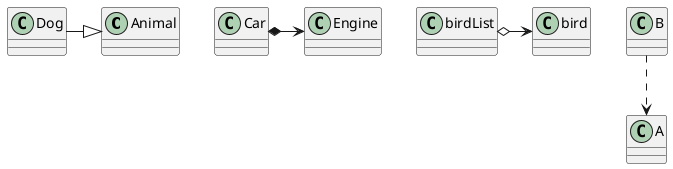 @startuml
'https://plantuml.com/class-diagram

class Animal{}
class Dog{}

/'继承'/
Dog -|> Animal

class Car{}
class Engine{}
/'关联'/
Car *-> Engine

class bird{}
class birdList{}
birdList o->bird

/'依赖'/
class A{}
class B{}
B ..> A

@enduml